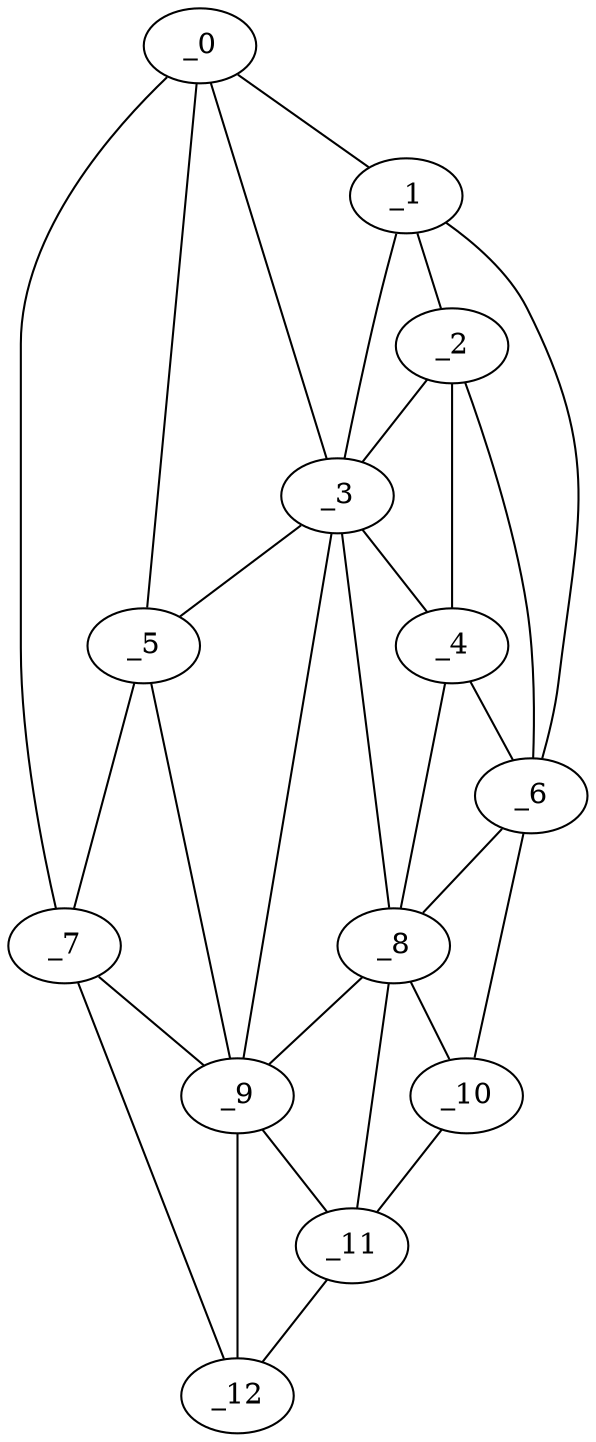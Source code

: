 graph "obj20__150.gxl" {
	_0	 [x=19,
		y=101];
	_1	 [x=31,
		y=22];
	_0 -- _1	 [valence=1];
	_3	 [x=45,
		y=30];
	_0 -- _3	 [valence=2];
	_5	 [x=51,
		y=94];
	_0 -- _5	 [valence=1];
	_7	 [x=54,
		y=125];
	_0 -- _7	 [valence=1];
	_2	 [x=41,
		y=18];
	_1 -- _2	 [valence=2];
	_1 -- _3	 [valence=2];
	_6	 [x=54,
		y=11];
	_1 -- _6	 [valence=1];
	_2 -- _3	 [valence=2];
	_4	 [x=46,
		y=22];
	_2 -- _4	 [valence=1];
	_2 -- _6	 [valence=1];
	_3 -- _4	 [valence=2];
	_3 -- _5	 [valence=2];
	_8	 [x=79,
		y=28];
	_3 -- _8	 [valence=1];
	_9	 [x=84,
		y=89];
	_3 -- _9	 [valence=2];
	_4 -- _6	 [valence=2];
	_4 -- _8	 [valence=1];
	_5 -- _7	 [valence=2];
	_5 -- _9	 [valence=1];
	_6 -- _8	 [valence=2];
	_10	 [x=87,
		y=4];
	_6 -- _10	 [valence=1];
	_7 -- _9	 [valence=2];
	_12	 [x=111,
		y=110];
	_7 -- _12	 [valence=1];
	_8 -- _9	 [valence=2];
	_8 -- _10	 [valence=2];
	_11	 [x=97,
		y=14];
	_8 -- _11	 [valence=2];
	_9 -- _11	 [valence=1];
	_9 -- _12	 [valence=2];
	_10 -- _11	 [valence=1];
	_11 -- _12	 [valence=1];
}
